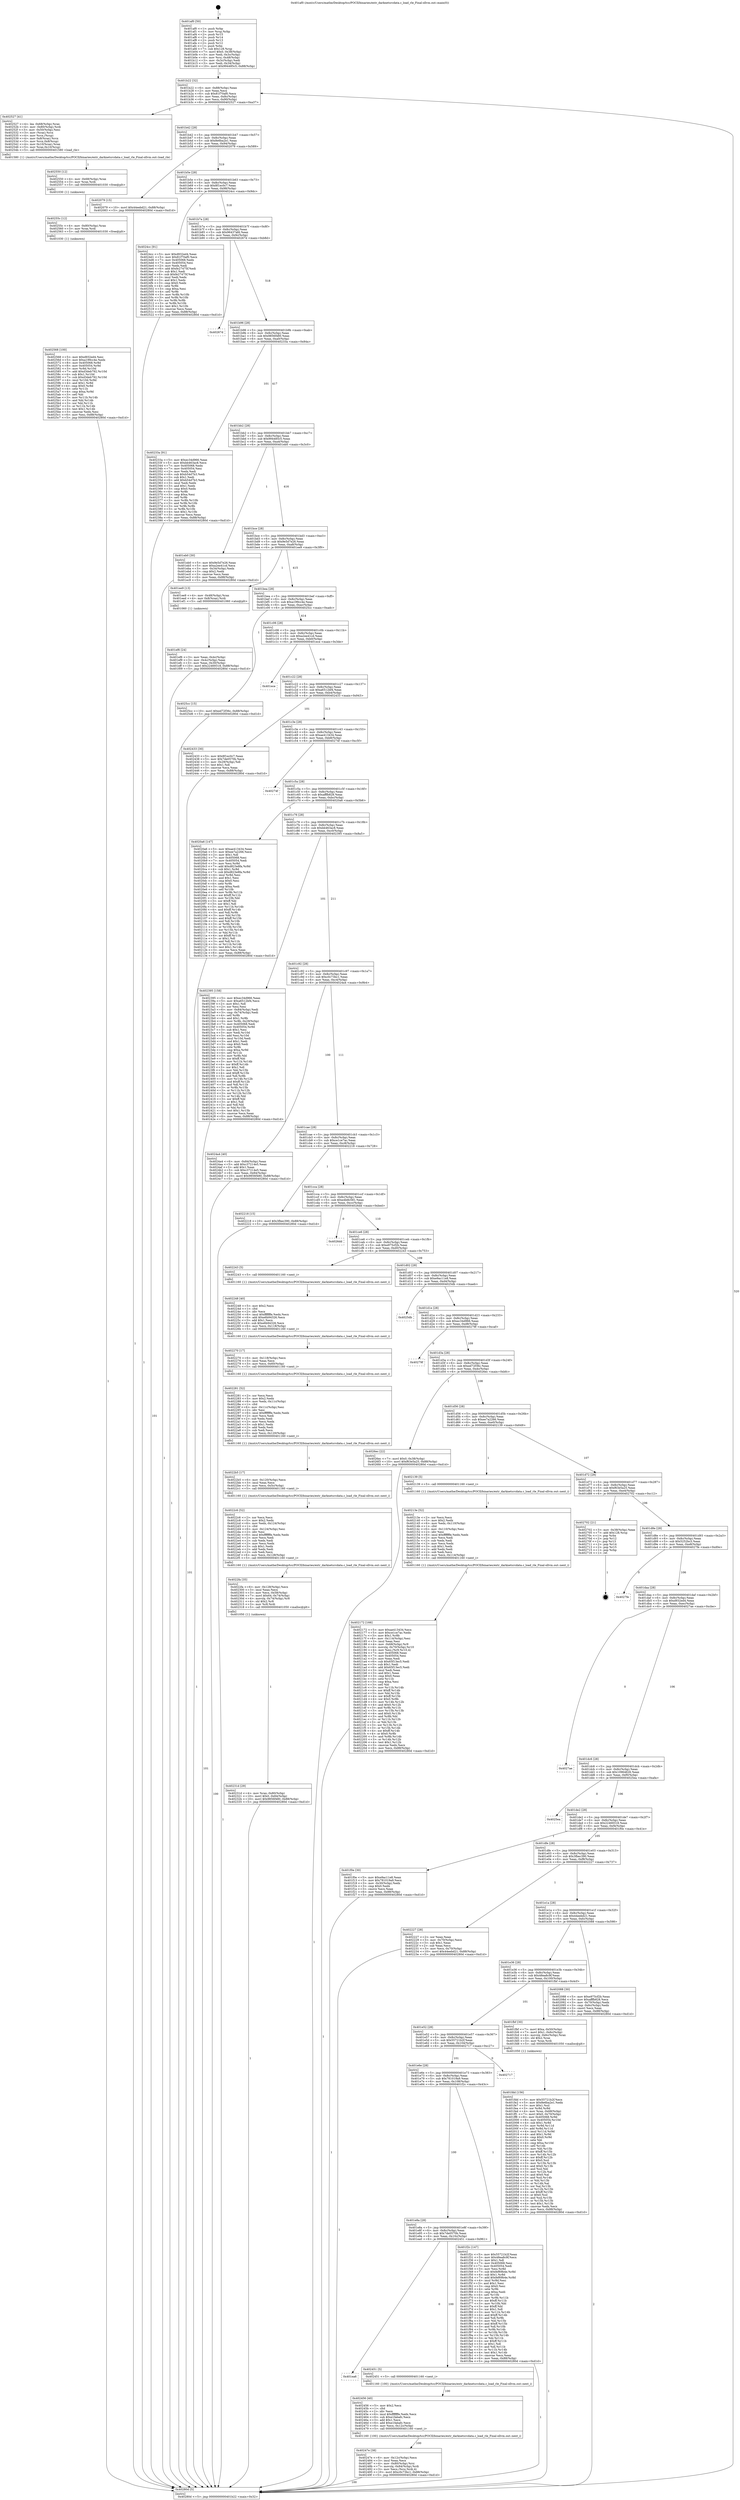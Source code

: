 digraph "0x401af0" {
  label = "0x401af0 (/mnt/c/Users/mathe/Desktop/tcc/POCII/binaries/extr_darknetsrcdata.c_load_rle_Final-ollvm.out::main(0))"
  labelloc = "t"
  node[shape=record]

  Entry [label="",width=0.3,height=0.3,shape=circle,fillcolor=black,style=filled]
  "0x401b22" [label="{
     0x401b22 [32]\l
     | [instrs]\l
     &nbsp;&nbsp;0x401b22 \<+6\>: mov -0x88(%rbp),%eax\l
     &nbsp;&nbsp;0x401b28 \<+2\>: mov %eax,%ecx\l
     &nbsp;&nbsp;0x401b2a \<+6\>: sub $0x81f70af0,%ecx\l
     &nbsp;&nbsp;0x401b30 \<+6\>: mov %eax,-0x8c(%rbp)\l
     &nbsp;&nbsp;0x401b36 \<+6\>: mov %ecx,-0x90(%rbp)\l
     &nbsp;&nbsp;0x401b3c \<+6\>: je 0000000000402527 \<main+0xa37\>\l
  }"]
  "0x402527" [label="{
     0x402527 [41]\l
     | [instrs]\l
     &nbsp;&nbsp;0x402527 \<+4\>: lea -0x68(%rbp),%rax\l
     &nbsp;&nbsp;0x40252b \<+4\>: mov -0x80(%rbp),%rdi\l
     &nbsp;&nbsp;0x40252f \<+3\>: mov -0x50(%rbp),%esi\l
     &nbsp;&nbsp;0x402532 \<+3\>: mov (%rax),%rcx\l
     &nbsp;&nbsp;0x402535 \<+4\>: mov %rcx,(%rsp)\l
     &nbsp;&nbsp;0x402539 \<+4\>: mov 0x8(%rax),%rcx\l
     &nbsp;&nbsp;0x40253d \<+5\>: mov %rcx,0x8(%rsp)\l
     &nbsp;&nbsp;0x402542 \<+4\>: mov 0x10(%rax),%rax\l
     &nbsp;&nbsp;0x402546 \<+5\>: mov %rax,0x10(%rsp)\l
     &nbsp;&nbsp;0x40254b \<+5\>: call 0000000000401580 \<load_rle\>\l
     | [calls]\l
     &nbsp;&nbsp;0x401580 \{1\} (/mnt/c/Users/mathe/Desktop/tcc/POCII/binaries/extr_darknetsrcdata.c_load_rle_Final-ollvm.out::load_rle)\l
  }"]
  "0x401b42" [label="{
     0x401b42 [28]\l
     | [instrs]\l
     &nbsp;&nbsp;0x401b42 \<+5\>: jmp 0000000000401b47 \<main+0x57\>\l
     &nbsp;&nbsp;0x401b47 \<+6\>: mov -0x8c(%rbp),%eax\l
     &nbsp;&nbsp;0x401b4d \<+5\>: sub $0x8e6ba2e1,%eax\l
     &nbsp;&nbsp;0x401b52 \<+6\>: mov %eax,-0x94(%rbp)\l
     &nbsp;&nbsp;0x401b58 \<+6\>: je 0000000000402079 \<main+0x589\>\l
  }"]
  Exit [label="",width=0.3,height=0.3,shape=circle,fillcolor=black,style=filled,peripheries=2]
  "0x402079" [label="{
     0x402079 [15]\l
     | [instrs]\l
     &nbsp;&nbsp;0x402079 \<+10\>: movl $0x44eebd21,-0x88(%rbp)\l
     &nbsp;&nbsp;0x402083 \<+5\>: jmp 000000000040280d \<main+0xd1d\>\l
  }"]
  "0x401b5e" [label="{
     0x401b5e [28]\l
     | [instrs]\l
     &nbsp;&nbsp;0x401b5e \<+5\>: jmp 0000000000401b63 \<main+0x73\>\l
     &nbsp;&nbsp;0x401b63 \<+6\>: mov -0x8c(%rbp),%eax\l
     &nbsp;&nbsp;0x401b69 \<+5\>: sub $0x8f1ec0c7,%eax\l
     &nbsp;&nbsp;0x401b6e \<+6\>: mov %eax,-0x98(%rbp)\l
     &nbsp;&nbsp;0x401b74 \<+6\>: je 00000000004024cc \<main+0x9dc\>\l
  }"]
  "0x402568" [label="{
     0x402568 [100]\l
     | [instrs]\l
     &nbsp;&nbsp;0x402568 \<+5\>: mov $0xd932ed4,%esi\l
     &nbsp;&nbsp;0x40256d \<+5\>: mov $0xa199cc4e,%edx\l
     &nbsp;&nbsp;0x402572 \<+8\>: mov 0x405068,%r8d\l
     &nbsp;&nbsp;0x40257a \<+8\>: mov 0x405054,%r9d\l
     &nbsp;&nbsp;0x402582 \<+3\>: mov %r8d,%r10d\l
     &nbsp;&nbsp;0x402585 \<+7\>: add $0xd3deb792,%r10d\l
     &nbsp;&nbsp;0x40258c \<+4\>: sub $0x1,%r10d\l
     &nbsp;&nbsp;0x402590 \<+7\>: sub $0xd3deb792,%r10d\l
     &nbsp;&nbsp;0x402597 \<+4\>: imul %r10d,%r8d\l
     &nbsp;&nbsp;0x40259b \<+4\>: and $0x1,%r8d\l
     &nbsp;&nbsp;0x40259f \<+4\>: cmp $0x0,%r8d\l
     &nbsp;&nbsp;0x4025a3 \<+4\>: sete %r11b\l
     &nbsp;&nbsp;0x4025a7 \<+4\>: cmp $0xa,%r9d\l
     &nbsp;&nbsp;0x4025ab \<+3\>: setl %bl\l
     &nbsp;&nbsp;0x4025ae \<+3\>: mov %r11b,%r14b\l
     &nbsp;&nbsp;0x4025b1 \<+3\>: and %bl,%r14b\l
     &nbsp;&nbsp;0x4025b4 \<+3\>: xor %bl,%r11b\l
     &nbsp;&nbsp;0x4025b7 \<+3\>: or %r11b,%r14b\l
     &nbsp;&nbsp;0x4025ba \<+4\>: test $0x1,%r14b\l
     &nbsp;&nbsp;0x4025be \<+3\>: cmovne %edx,%esi\l
     &nbsp;&nbsp;0x4025c1 \<+6\>: mov %esi,-0x88(%rbp)\l
     &nbsp;&nbsp;0x4025c7 \<+5\>: jmp 000000000040280d \<main+0xd1d\>\l
  }"]
  "0x4024cc" [label="{
     0x4024cc [91]\l
     | [instrs]\l
     &nbsp;&nbsp;0x4024cc \<+5\>: mov $0xd932ed4,%eax\l
     &nbsp;&nbsp;0x4024d1 \<+5\>: mov $0x81f70af0,%ecx\l
     &nbsp;&nbsp;0x4024d6 \<+7\>: mov 0x405068,%edx\l
     &nbsp;&nbsp;0x4024dd \<+7\>: mov 0x405054,%esi\l
     &nbsp;&nbsp;0x4024e4 \<+2\>: mov %edx,%edi\l
     &nbsp;&nbsp;0x4024e6 \<+6\>: add $0xfe27475f,%edi\l
     &nbsp;&nbsp;0x4024ec \<+3\>: sub $0x1,%edi\l
     &nbsp;&nbsp;0x4024ef \<+6\>: sub $0xfe27475f,%edi\l
     &nbsp;&nbsp;0x4024f5 \<+3\>: imul %edi,%edx\l
     &nbsp;&nbsp;0x4024f8 \<+3\>: and $0x1,%edx\l
     &nbsp;&nbsp;0x4024fb \<+3\>: cmp $0x0,%edx\l
     &nbsp;&nbsp;0x4024fe \<+4\>: sete %r8b\l
     &nbsp;&nbsp;0x402502 \<+3\>: cmp $0xa,%esi\l
     &nbsp;&nbsp;0x402505 \<+4\>: setl %r9b\l
     &nbsp;&nbsp;0x402509 \<+3\>: mov %r8b,%r10b\l
     &nbsp;&nbsp;0x40250c \<+3\>: and %r9b,%r10b\l
     &nbsp;&nbsp;0x40250f \<+3\>: xor %r9b,%r8b\l
     &nbsp;&nbsp;0x402512 \<+3\>: or %r8b,%r10b\l
     &nbsp;&nbsp;0x402515 \<+4\>: test $0x1,%r10b\l
     &nbsp;&nbsp;0x402519 \<+3\>: cmovne %ecx,%eax\l
     &nbsp;&nbsp;0x40251c \<+6\>: mov %eax,-0x88(%rbp)\l
     &nbsp;&nbsp;0x402522 \<+5\>: jmp 000000000040280d \<main+0xd1d\>\l
  }"]
  "0x401b7a" [label="{
     0x401b7a [28]\l
     | [instrs]\l
     &nbsp;&nbsp;0x401b7a \<+5\>: jmp 0000000000401b7f \<main+0x8f\>\l
     &nbsp;&nbsp;0x401b7f \<+6\>: mov -0x8c(%rbp),%eax\l
     &nbsp;&nbsp;0x401b85 \<+5\>: sub $0x96437afd,%eax\l
     &nbsp;&nbsp;0x401b8a \<+6\>: mov %eax,-0x9c(%rbp)\l
     &nbsp;&nbsp;0x401b90 \<+6\>: je 000000000040267d \<main+0xb8d\>\l
  }"]
  "0x40255c" [label="{
     0x40255c [12]\l
     | [instrs]\l
     &nbsp;&nbsp;0x40255c \<+4\>: mov -0x80(%rbp),%rax\l
     &nbsp;&nbsp;0x402560 \<+3\>: mov %rax,%rdi\l
     &nbsp;&nbsp;0x402563 \<+5\>: call 0000000000401030 \<free@plt\>\l
     | [calls]\l
     &nbsp;&nbsp;0x401030 \{1\} (unknown)\l
  }"]
  "0x40267d" [label="{
     0x40267d\l
  }", style=dashed]
  "0x401b96" [label="{
     0x401b96 [28]\l
     | [instrs]\l
     &nbsp;&nbsp;0x401b96 \<+5\>: jmp 0000000000401b9b \<main+0xab\>\l
     &nbsp;&nbsp;0x401b9b \<+6\>: mov -0x8c(%rbp),%eax\l
     &nbsp;&nbsp;0x401ba1 \<+5\>: sub $0x9856f480,%eax\l
     &nbsp;&nbsp;0x401ba6 \<+6\>: mov %eax,-0xa0(%rbp)\l
     &nbsp;&nbsp;0x401bac \<+6\>: je 000000000040233a \<main+0x84a\>\l
  }"]
  "0x402550" [label="{
     0x402550 [12]\l
     | [instrs]\l
     &nbsp;&nbsp;0x402550 \<+4\>: mov -0x68(%rbp),%rax\l
     &nbsp;&nbsp;0x402554 \<+3\>: mov %rax,%rdi\l
     &nbsp;&nbsp;0x402557 \<+5\>: call 0000000000401030 \<free@plt\>\l
     | [calls]\l
     &nbsp;&nbsp;0x401030 \{1\} (unknown)\l
  }"]
  "0x40233a" [label="{
     0x40233a [91]\l
     | [instrs]\l
     &nbsp;&nbsp;0x40233a \<+5\>: mov $0xec34d966,%eax\l
     &nbsp;&nbsp;0x40233f \<+5\>: mov $0xbb463ac8,%ecx\l
     &nbsp;&nbsp;0x402344 \<+7\>: mov 0x405068,%edx\l
     &nbsp;&nbsp;0x40234b \<+7\>: mov 0x405054,%esi\l
     &nbsp;&nbsp;0x402352 \<+2\>: mov %edx,%edi\l
     &nbsp;&nbsp;0x402354 \<+6\>: sub $0xb54d7b3,%edi\l
     &nbsp;&nbsp;0x40235a \<+3\>: sub $0x1,%edi\l
     &nbsp;&nbsp;0x40235d \<+6\>: add $0xb54d7b3,%edi\l
     &nbsp;&nbsp;0x402363 \<+3\>: imul %edi,%edx\l
     &nbsp;&nbsp;0x402366 \<+3\>: and $0x1,%edx\l
     &nbsp;&nbsp;0x402369 \<+3\>: cmp $0x0,%edx\l
     &nbsp;&nbsp;0x40236c \<+4\>: sete %r8b\l
     &nbsp;&nbsp;0x402370 \<+3\>: cmp $0xa,%esi\l
     &nbsp;&nbsp;0x402373 \<+4\>: setl %r9b\l
     &nbsp;&nbsp;0x402377 \<+3\>: mov %r8b,%r10b\l
     &nbsp;&nbsp;0x40237a \<+3\>: and %r9b,%r10b\l
     &nbsp;&nbsp;0x40237d \<+3\>: xor %r9b,%r8b\l
     &nbsp;&nbsp;0x402380 \<+3\>: or %r8b,%r10b\l
     &nbsp;&nbsp;0x402383 \<+4\>: test $0x1,%r10b\l
     &nbsp;&nbsp;0x402387 \<+3\>: cmovne %ecx,%eax\l
     &nbsp;&nbsp;0x40238a \<+6\>: mov %eax,-0x88(%rbp)\l
     &nbsp;&nbsp;0x402390 \<+5\>: jmp 000000000040280d \<main+0xd1d\>\l
  }"]
  "0x401bb2" [label="{
     0x401bb2 [28]\l
     | [instrs]\l
     &nbsp;&nbsp;0x401bb2 \<+5\>: jmp 0000000000401bb7 \<main+0xc7\>\l
     &nbsp;&nbsp;0x401bb7 \<+6\>: mov -0x8c(%rbp),%eax\l
     &nbsp;&nbsp;0x401bbd \<+5\>: sub $0x994485c5,%eax\l
     &nbsp;&nbsp;0x401bc2 \<+6\>: mov %eax,-0xa4(%rbp)\l
     &nbsp;&nbsp;0x401bc8 \<+6\>: je 0000000000401eb0 \<main+0x3c0\>\l
  }"]
  "0x40247e" [label="{
     0x40247e [38]\l
     | [instrs]\l
     &nbsp;&nbsp;0x40247e \<+6\>: mov -0x12c(%rbp),%ecx\l
     &nbsp;&nbsp;0x402484 \<+3\>: imul %eax,%ecx\l
     &nbsp;&nbsp;0x402487 \<+4\>: mov -0x80(%rbp),%rsi\l
     &nbsp;&nbsp;0x40248b \<+7\>: movslq -0x84(%rbp),%rdi\l
     &nbsp;&nbsp;0x402492 \<+3\>: mov %ecx,(%rsi,%rdi,4)\l
     &nbsp;&nbsp;0x402495 \<+10\>: movl $0xc0c73bc1,-0x88(%rbp)\l
     &nbsp;&nbsp;0x40249f \<+5\>: jmp 000000000040280d \<main+0xd1d\>\l
  }"]
  "0x401eb0" [label="{
     0x401eb0 [30]\l
     | [instrs]\l
     &nbsp;&nbsp;0x401eb0 \<+5\>: mov $0x9e5d7e26,%eax\l
     &nbsp;&nbsp;0x401eb5 \<+5\>: mov $0xa2ee41cd,%ecx\l
     &nbsp;&nbsp;0x401eba \<+3\>: mov -0x34(%rbp),%edx\l
     &nbsp;&nbsp;0x401ebd \<+3\>: cmp $0x2,%edx\l
     &nbsp;&nbsp;0x401ec0 \<+3\>: cmovne %ecx,%eax\l
     &nbsp;&nbsp;0x401ec3 \<+6\>: mov %eax,-0x88(%rbp)\l
     &nbsp;&nbsp;0x401ec9 \<+5\>: jmp 000000000040280d \<main+0xd1d\>\l
  }"]
  "0x401bce" [label="{
     0x401bce [28]\l
     | [instrs]\l
     &nbsp;&nbsp;0x401bce \<+5\>: jmp 0000000000401bd3 \<main+0xe3\>\l
     &nbsp;&nbsp;0x401bd3 \<+6\>: mov -0x8c(%rbp),%eax\l
     &nbsp;&nbsp;0x401bd9 \<+5\>: sub $0x9e5d7e26,%eax\l
     &nbsp;&nbsp;0x401bde \<+6\>: mov %eax,-0xa8(%rbp)\l
     &nbsp;&nbsp;0x401be4 \<+6\>: je 0000000000401ee9 \<main+0x3f9\>\l
  }"]
  "0x40280d" [label="{
     0x40280d [5]\l
     | [instrs]\l
     &nbsp;&nbsp;0x40280d \<+5\>: jmp 0000000000401b22 \<main+0x32\>\l
  }"]
  "0x401af0" [label="{
     0x401af0 [50]\l
     | [instrs]\l
     &nbsp;&nbsp;0x401af0 \<+1\>: push %rbp\l
     &nbsp;&nbsp;0x401af1 \<+3\>: mov %rsp,%rbp\l
     &nbsp;&nbsp;0x401af4 \<+2\>: push %r15\l
     &nbsp;&nbsp;0x401af6 \<+2\>: push %r14\l
     &nbsp;&nbsp;0x401af8 \<+2\>: push %r13\l
     &nbsp;&nbsp;0x401afa \<+2\>: push %r12\l
     &nbsp;&nbsp;0x401afc \<+1\>: push %rbx\l
     &nbsp;&nbsp;0x401afd \<+7\>: sub $0x128,%rsp\l
     &nbsp;&nbsp;0x401b04 \<+7\>: movl $0x0,-0x38(%rbp)\l
     &nbsp;&nbsp;0x401b0b \<+3\>: mov %edi,-0x3c(%rbp)\l
     &nbsp;&nbsp;0x401b0e \<+4\>: mov %rsi,-0x48(%rbp)\l
     &nbsp;&nbsp;0x401b12 \<+3\>: mov -0x3c(%rbp),%edi\l
     &nbsp;&nbsp;0x401b15 \<+3\>: mov %edi,-0x34(%rbp)\l
     &nbsp;&nbsp;0x401b18 \<+10\>: movl $0x994485c5,-0x88(%rbp)\l
  }"]
  "0x402456" [label="{
     0x402456 [40]\l
     | [instrs]\l
     &nbsp;&nbsp;0x402456 \<+5\>: mov $0x2,%ecx\l
     &nbsp;&nbsp;0x40245b \<+1\>: cltd\l
     &nbsp;&nbsp;0x40245c \<+2\>: idiv %ecx\l
     &nbsp;&nbsp;0x40245e \<+6\>: imul $0xfffffffe,%edx,%ecx\l
     &nbsp;&nbsp;0x402464 \<+6\>: sub $0xe1fabafc,%ecx\l
     &nbsp;&nbsp;0x40246a \<+3\>: add $0x1,%ecx\l
     &nbsp;&nbsp;0x40246d \<+6\>: add $0xe1fabafc,%ecx\l
     &nbsp;&nbsp;0x402473 \<+6\>: mov %ecx,-0x12c(%rbp)\l
     &nbsp;&nbsp;0x402479 \<+5\>: call 0000000000401160 \<next_i\>\l
     | [calls]\l
     &nbsp;&nbsp;0x401160 \{100\} (/mnt/c/Users/mathe/Desktop/tcc/POCII/binaries/extr_darknetsrcdata.c_load_rle_Final-ollvm.out::next_i)\l
  }"]
  "0x401ee9" [label="{
     0x401ee9 [13]\l
     | [instrs]\l
     &nbsp;&nbsp;0x401ee9 \<+4\>: mov -0x48(%rbp),%rax\l
     &nbsp;&nbsp;0x401eed \<+4\>: mov 0x8(%rax),%rdi\l
     &nbsp;&nbsp;0x401ef1 \<+5\>: call 0000000000401060 \<atoi@plt\>\l
     | [calls]\l
     &nbsp;&nbsp;0x401060 \{1\} (unknown)\l
  }"]
  "0x401bea" [label="{
     0x401bea [28]\l
     | [instrs]\l
     &nbsp;&nbsp;0x401bea \<+5\>: jmp 0000000000401bef \<main+0xff\>\l
     &nbsp;&nbsp;0x401bef \<+6\>: mov -0x8c(%rbp),%eax\l
     &nbsp;&nbsp;0x401bf5 \<+5\>: sub $0xa199cc4e,%eax\l
     &nbsp;&nbsp;0x401bfa \<+6\>: mov %eax,-0xac(%rbp)\l
     &nbsp;&nbsp;0x401c00 \<+6\>: je 00000000004025cc \<main+0xadc\>\l
  }"]
  "0x401ef6" [label="{
     0x401ef6 [24]\l
     | [instrs]\l
     &nbsp;&nbsp;0x401ef6 \<+3\>: mov %eax,-0x4c(%rbp)\l
     &nbsp;&nbsp;0x401ef9 \<+3\>: mov -0x4c(%rbp),%eax\l
     &nbsp;&nbsp;0x401efc \<+3\>: mov %eax,-0x30(%rbp)\l
     &nbsp;&nbsp;0x401eff \<+10\>: movl $0x22469318,-0x88(%rbp)\l
     &nbsp;&nbsp;0x401f09 \<+5\>: jmp 000000000040280d \<main+0xd1d\>\l
  }"]
  "0x401ea6" [label="{
     0x401ea6\l
  }", style=dashed]
  "0x4025cc" [label="{
     0x4025cc [15]\l
     | [instrs]\l
     &nbsp;&nbsp;0x4025cc \<+10\>: movl $0xed72f36c,-0x88(%rbp)\l
     &nbsp;&nbsp;0x4025d6 \<+5\>: jmp 000000000040280d \<main+0xd1d\>\l
  }"]
  "0x401c06" [label="{
     0x401c06 [28]\l
     | [instrs]\l
     &nbsp;&nbsp;0x401c06 \<+5\>: jmp 0000000000401c0b \<main+0x11b\>\l
     &nbsp;&nbsp;0x401c0b \<+6\>: mov -0x8c(%rbp),%eax\l
     &nbsp;&nbsp;0x401c11 \<+5\>: sub $0xa2ee41cd,%eax\l
     &nbsp;&nbsp;0x401c16 \<+6\>: mov %eax,-0xb0(%rbp)\l
     &nbsp;&nbsp;0x401c1c \<+6\>: je 0000000000401ece \<main+0x3de\>\l
  }"]
  "0x402451" [label="{
     0x402451 [5]\l
     | [instrs]\l
     &nbsp;&nbsp;0x402451 \<+5\>: call 0000000000401160 \<next_i\>\l
     | [calls]\l
     &nbsp;&nbsp;0x401160 \{100\} (/mnt/c/Users/mathe/Desktop/tcc/POCII/binaries/extr_darknetsrcdata.c_load_rle_Final-ollvm.out::next_i)\l
  }"]
  "0x401ece" [label="{
     0x401ece\l
  }", style=dashed]
  "0x401c22" [label="{
     0x401c22 [28]\l
     | [instrs]\l
     &nbsp;&nbsp;0x401c22 \<+5\>: jmp 0000000000401c27 \<main+0x137\>\l
     &nbsp;&nbsp;0x401c27 \<+6\>: mov -0x8c(%rbp),%eax\l
     &nbsp;&nbsp;0x401c2d \<+5\>: sub $0xa6512bf4,%eax\l
     &nbsp;&nbsp;0x401c32 \<+6\>: mov %eax,-0xb4(%rbp)\l
     &nbsp;&nbsp;0x401c38 \<+6\>: je 0000000000402433 \<main+0x943\>\l
  }"]
  "0x40231d" [label="{
     0x40231d [29]\l
     | [instrs]\l
     &nbsp;&nbsp;0x40231d \<+4\>: mov %rax,-0x80(%rbp)\l
     &nbsp;&nbsp;0x402321 \<+10\>: movl $0x0,-0x84(%rbp)\l
     &nbsp;&nbsp;0x40232b \<+10\>: movl $0x9856f480,-0x88(%rbp)\l
     &nbsp;&nbsp;0x402335 \<+5\>: jmp 000000000040280d \<main+0xd1d\>\l
  }"]
  "0x402433" [label="{
     0x402433 [30]\l
     | [instrs]\l
     &nbsp;&nbsp;0x402433 \<+5\>: mov $0x8f1ec0c7,%eax\l
     &nbsp;&nbsp;0x402438 \<+5\>: mov $0x7de0570b,%ecx\l
     &nbsp;&nbsp;0x40243d \<+3\>: mov -0x29(%rbp),%dl\l
     &nbsp;&nbsp;0x402440 \<+3\>: test $0x1,%dl\l
     &nbsp;&nbsp;0x402443 \<+3\>: cmovne %ecx,%eax\l
     &nbsp;&nbsp;0x402446 \<+6\>: mov %eax,-0x88(%rbp)\l
     &nbsp;&nbsp;0x40244c \<+5\>: jmp 000000000040280d \<main+0xd1d\>\l
  }"]
  "0x401c3e" [label="{
     0x401c3e [28]\l
     | [instrs]\l
     &nbsp;&nbsp;0x401c3e \<+5\>: jmp 0000000000401c43 \<main+0x153\>\l
     &nbsp;&nbsp;0x401c43 \<+6\>: mov -0x8c(%rbp),%eax\l
     &nbsp;&nbsp;0x401c49 \<+5\>: sub $0xae413434,%eax\l
     &nbsp;&nbsp;0x401c4e \<+6\>: mov %eax,-0xb8(%rbp)\l
     &nbsp;&nbsp;0x401c54 \<+6\>: je 000000000040274f \<main+0xc5f\>\l
  }"]
  "0x4022fa" [label="{
     0x4022fa [35]\l
     | [instrs]\l
     &nbsp;&nbsp;0x4022fa \<+6\>: mov -0x128(%rbp),%ecx\l
     &nbsp;&nbsp;0x402300 \<+3\>: imul %eax,%ecx\l
     &nbsp;&nbsp;0x402303 \<+3\>: mov %ecx,-0x58(%rbp)\l
     &nbsp;&nbsp;0x402306 \<+7\>: movl $0x64,-0x74(%rbp)\l
     &nbsp;&nbsp;0x40230d \<+4\>: movslq -0x74(%rbp),%r8\l
     &nbsp;&nbsp;0x402311 \<+4\>: shl $0x2,%r8\l
     &nbsp;&nbsp;0x402315 \<+3\>: mov %r8,%rdi\l
     &nbsp;&nbsp;0x402318 \<+5\>: call 0000000000401050 \<malloc@plt\>\l
     | [calls]\l
     &nbsp;&nbsp;0x401050 \{1\} (unknown)\l
  }"]
  "0x40274f" [label="{
     0x40274f\l
  }", style=dashed]
  "0x401c5a" [label="{
     0x401c5a [28]\l
     | [instrs]\l
     &nbsp;&nbsp;0x401c5a \<+5\>: jmp 0000000000401c5f \<main+0x16f\>\l
     &nbsp;&nbsp;0x401c5f \<+6\>: mov -0x8c(%rbp),%eax\l
     &nbsp;&nbsp;0x401c65 \<+5\>: sub $0xafffb828,%eax\l
     &nbsp;&nbsp;0x401c6a \<+6\>: mov %eax,-0xbc(%rbp)\l
     &nbsp;&nbsp;0x401c70 \<+6\>: je 00000000004020a6 \<main+0x5b6\>\l
  }"]
  "0x4022c6" [label="{
     0x4022c6 [52]\l
     | [instrs]\l
     &nbsp;&nbsp;0x4022c6 \<+2\>: xor %ecx,%ecx\l
     &nbsp;&nbsp;0x4022c8 \<+5\>: mov $0x2,%edx\l
     &nbsp;&nbsp;0x4022cd \<+6\>: mov %edx,-0x124(%rbp)\l
     &nbsp;&nbsp;0x4022d3 \<+1\>: cltd\l
     &nbsp;&nbsp;0x4022d4 \<+6\>: mov -0x124(%rbp),%esi\l
     &nbsp;&nbsp;0x4022da \<+2\>: idiv %esi\l
     &nbsp;&nbsp;0x4022dc \<+6\>: imul $0xfffffffe,%edx,%edx\l
     &nbsp;&nbsp;0x4022e2 \<+2\>: mov %ecx,%edi\l
     &nbsp;&nbsp;0x4022e4 \<+2\>: sub %edx,%edi\l
     &nbsp;&nbsp;0x4022e6 \<+2\>: mov %ecx,%edx\l
     &nbsp;&nbsp;0x4022e8 \<+3\>: sub $0x1,%edx\l
     &nbsp;&nbsp;0x4022eb \<+2\>: add %edx,%edi\l
     &nbsp;&nbsp;0x4022ed \<+2\>: sub %edi,%ecx\l
     &nbsp;&nbsp;0x4022ef \<+6\>: mov %ecx,-0x128(%rbp)\l
     &nbsp;&nbsp;0x4022f5 \<+5\>: call 0000000000401160 \<next_i\>\l
     | [calls]\l
     &nbsp;&nbsp;0x401160 \{1\} (/mnt/c/Users/mathe/Desktop/tcc/POCII/binaries/extr_darknetsrcdata.c_load_rle_Final-ollvm.out::next_i)\l
  }"]
  "0x4020a6" [label="{
     0x4020a6 [147]\l
     | [instrs]\l
     &nbsp;&nbsp;0x4020a6 \<+5\>: mov $0xae413434,%eax\l
     &nbsp;&nbsp;0x4020ab \<+5\>: mov $0xee7a2266,%ecx\l
     &nbsp;&nbsp;0x4020b0 \<+2\>: mov $0x1,%dl\l
     &nbsp;&nbsp;0x4020b2 \<+7\>: mov 0x405068,%esi\l
     &nbsp;&nbsp;0x4020b9 \<+7\>: mov 0x405054,%edi\l
     &nbsp;&nbsp;0x4020c0 \<+3\>: mov %esi,%r8d\l
     &nbsp;&nbsp;0x4020c3 \<+7\>: add $0xd823e8fa,%r8d\l
     &nbsp;&nbsp;0x4020ca \<+4\>: sub $0x1,%r8d\l
     &nbsp;&nbsp;0x4020ce \<+7\>: sub $0xd823e8fa,%r8d\l
     &nbsp;&nbsp;0x4020d5 \<+4\>: imul %r8d,%esi\l
     &nbsp;&nbsp;0x4020d9 \<+3\>: and $0x1,%esi\l
     &nbsp;&nbsp;0x4020dc \<+3\>: cmp $0x0,%esi\l
     &nbsp;&nbsp;0x4020df \<+4\>: sete %r9b\l
     &nbsp;&nbsp;0x4020e3 \<+3\>: cmp $0xa,%edi\l
     &nbsp;&nbsp;0x4020e6 \<+4\>: setl %r10b\l
     &nbsp;&nbsp;0x4020ea \<+3\>: mov %r9b,%r11b\l
     &nbsp;&nbsp;0x4020ed \<+4\>: xor $0xff,%r11b\l
     &nbsp;&nbsp;0x4020f1 \<+3\>: mov %r10b,%bl\l
     &nbsp;&nbsp;0x4020f4 \<+3\>: xor $0xff,%bl\l
     &nbsp;&nbsp;0x4020f7 \<+3\>: xor $0x1,%dl\l
     &nbsp;&nbsp;0x4020fa \<+3\>: mov %r11b,%r14b\l
     &nbsp;&nbsp;0x4020fd \<+4\>: and $0xff,%r14b\l
     &nbsp;&nbsp;0x402101 \<+3\>: and %dl,%r9b\l
     &nbsp;&nbsp;0x402104 \<+3\>: mov %bl,%r15b\l
     &nbsp;&nbsp;0x402107 \<+4\>: and $0xff,%r15b\l
     &nbsp;&nbsp;0x40210b \<+3\>: and %dl,%r10b\l
     &nbsp;&nbsp;0x40210e \<+3\>: or %r9b,%r14b\l
     &nbsp;&nbsp;0x402111 \<+3\>: or %r10b,%r15b\l
     &nbsp;&nbsp;0x402114 \<+3\>: xor %r15b,%r14b\l
     &nbsp;&nbsp;0x402117 \<+3\>: or %bl,%r11b\l
     &nbsp;&nbsp;0x40211a \<+4\>: xor $0xff,%r11b\l
     &nbsp;&nbsp;0x40211e \<+3\>: or $0x1,%dl\l
     &nbsp;&nbsp;0x402121 \<+3\>: and %dl,%r11b\l
     &nbsp;&nbsp;0x402124 \<+3\>: or %r11b,%r14b\l
     &nbsp;&nbsp;0x402127 \<+4\>: test $0x1,%r14b\l
     &nbsp;&nbsp;0x40212b \<+3\>: cmovne %ecx,%eax\l
     &nbsp;&nbsp;0x40212e \<+6\>: mov %eax,-0x88(%rbp)\l
     &nbsp;&nbsp;0x402134 \<+5\>: jmp 000000000040280d \<main+0xd1d\>\l
  }"]
  "0x401c76" [label="{
     0x401c76 [28]\l
     | [instrs]\l
     &nbsp;&nbsp;0x401c76 \<+5\>: jmp 0000000000401c7b \<main+0x18b\>\l
     &nbsp;&nbsp;0x401c7b \<+6\>: mov -0x8c(%rbp),%eax\l
     &nbsp;&nbsp;0x401c81 \<+5\>: sub $0xbb463ac8,%eax\l
     &nbsp;&nbsp;0x401c86 \<+6\>: mov %eax,-0xc0(%rbp)\l
     &nbsp;&nbsp;0x401c8c \<+6\>: je 0000000000402395 \<main+0x8a5\>\l
  }"]
  "0x4022b5" [label="{
     0x4022b5 [17]\l
     | [instrs]\l
     &nbsp;&nbsp;0x4022b5 \<+6\>: mov -0x120(%rbp),%ecx\l
     &nbsp;&nbsp;0x4022bb \<+3\>: imul %eax,%ecx\l
     &nbsp;&nbsp;0x4022be \<+3\>: mov %ecx,-0x5c(%rbp)\l
     &nbsp;&nbsp;0x4022c1 \<+5\>: call 0000000000401160 \<next_i\>\l
     | [calls]\l
     &nbsp;&nbsp;0x401160 \{1\} (/mnt/c/Users/mathe/Desktop/tcc/POCII/binaries/extr_darknetsrcdata.c_load_rle_Final-ollvm.out::next_i)\l
  }"]
  "0x402395" [label="{
     0x402395 [158]\l
     | [instrs]\l
     &nbsp;&nbsp;0x402395 \<+5\>: mov $0xec34d966,%eax\l
     &nbsp;&nbsp;0x40239a \<+5\>: mov $0xa6512bf4,%ecx\l
     &nbsp;&nbsp;0x40239f \<+2\>: mov $0x1,%dl\l
     &nbsp;&nbsp;0x4023a1 \<+2\>: xor %esi,%esi\l
     &nbsp;&nbsp;0x4023a3 \<+6\>: mov -0x84(%rbp),%edi\l
     &nbsp;&nbsp;0x4023a9 \<+3\>: cmp -0x74(%rbp),%edi\l
     &nbsp;&nbsp;0x4023ac \<+4\>: setl %r8b\l
     &nbsp;&nbsp;0x4023b0 \<+4\>: and $0x1,%r8b\l
     &nbsp;&nbsp;0x4023b4 \<+4\>: mov %r8b,-0x29(%rbp)\l
     &nbsp;&nbsp;0x4023b8 \<+7\>: mov 0x405068,%edi\l
     &nbsp;&nbsp;0x4023bf \<+8\>: mov 0x405054,%r9d\l
     &nbsp;&nbsp;0x4023c7 \<+3\>: sub $0x1,%esi\l
     &nbsp;&nbsp;0x4023ca \<+3\>: mov %edi,%r10d\l
     &nbsp;&nbsp;0x4023cd \<+3\>: add %esi,%r10d\l
     &nbsp;&nbsp;0x4023d0 \<+4\>: imul %r10d,%edi\l
     &nbsp;&nbsp;0x4023d4 \<+3\>: and $0x1,%edi\l
     &nbsp;&nbsp;0x4023d7 \<+3\>: cmp $0x0,%edi\l
     &nbsp;&nbsp;0x4023da \<+4\>: sete %r8b\l
     &nbsp;&nbsp;0x4023de \<+4\>: cmp $0xa,%r9d\l
     &nbsp;&nbsp;0x4023e2 \<+4\>: setl %r11b\l
     &nbsp;&nbsp;0x4023e6 \<+3\>: mov %r8b,%bl\l
     &nbsp;&nbsp;0x4023e9 \<+3\>: xor $0xff,%bl\l
     &nbsp;&nbsp;0x4023ec \<+3\>: mov %r11b,%r14b\l
     &nbsp;&nbsp;0x4023ef \<+4\>: xor $0xff,%r14b\l
     &nbsp;&nbsp;0x4023f3 \<+3\>: xor $0x1,%dl\l
     &nbsp;&nbsp;0x4023f6 \<+3\>: mov %bl,%r15b\l
     &nbsp;&nbsp;0x4023f9 \<+4\>: and $0xff,%r15b\l
     &nbsp;&nbsp;0x4023fd \<+3\>: and %dl,%r8b\l
     &nbsp;&nbsp;0x402400 \<+3\>: mov %r14b,%r12b\l
     &nbsp;&nbsp;0x402403 \<+4\>: and $0xff,%r12b\l
     &nbsp;&nbsp;0x402407 \<+3\>: and %dl,%r11b\l
     &nbsp;&nbsp;0x40240a \<+3\>: or %r8b,%r15b\l
     &nbsp;&nbsp;0x40240d \<+3\>: or %r11b,%r12b\l
     &nbsp;&nbsp;0x402410 \<+3\>: xor %r12b,%r15b\l
     &nbsp;&nbsp;0x402413 \<+3\>: or %r14b,%bl\l
     &nbsp;&nbsp;0x402416 \<+3\>: xor $0xff,%bl\l
     &nbsp;&nbsp;0x402419 \<+3\>: or $0x1,%dl\l
     &nbsp;&nbsp;0x40241c \<+2\>: and %dl,%bl\l
     &nbsp;&nbsp;0x40241e \<+3\>: or %bl,%r15b\l
     &nbsp;&nbsp;0x402421 \<+4\>: test $0x1,%r15b\l
     &nbsp;&nbsp;0x402425 \<+3\>: cmovne %ecx,%eax\l
     &nbsp;&nbsp;0x402428 \<+6\>: mov %eax,-0x88(%rbp)\l
     &nbsp;&nbsp;0x40242e \<+5\>: jmp 000000000040280d \<main+0xd1d\>\l
  }"]
  "0x401c92" [label="{
     0x401c92 [28]\l
     | [instrs]\l
     &nbsp;&nbsp;0x401c92 \<+5\>: jmp 0000000000401c97 \<main+0x1a7\>\l
     &nbsp;&nbsp;0x401c97 \<+6\>: mov -0x8c(%rbp),%eax\l
     &nbsp;&nbsp;0x401c9d \<+5\>: sub $0xc0c73bc1,%eax\l
     &nbsp;&nbsp;0x401ca2 \<+6\>: mov %eax,-0xc4(%rbp)\l
     &nbsp;&nbsp;0x401ca8 \<+6\>: je 00000000004024a4 \<main+0x9b4\>\l
  }"]
  "0x402281" [label="{
     0x402281 [52]\l
     | [instrs]\l
     &nbsp;&nbsp;0x402281 \<+2\>: xor %ecx,%ecx\l
     &nbsp;&nbsp;0x402283 \<+5\>: mov $0x2,%edx\l
     &nbsp;&nbsp;0x402288 \<+6\>: mov %edx,-0x11c(%rbp)\l
     &nbsp;&nbsp;0x40228e \<+1\>: cltd\l
     &nbsp;&nbsp;0x40228f \<+6\>: mov -0x11c(%rbp),%esi\l
     &nbsp;&nbsp;0x402295 \<+2\>: idiv %esi\l
     &nbsp;&nbsp;0x402297 \<+6\>: imul $0xfffffffe,%edx,%edx\l
     &nbsp;&nbsp;0x40229d \<+2\>: mov %ecx,%edi\l
     &nbsp;&nbsp;0x40229f \<+2\>: sub %edx,%edi\l
     &nbsp;&nbsp;0x4022a1 \<+2\>: mov %ecx,%edx\l
     &nbsp;&nbsp;0x4022a3 \<+3\>: sub $0x1,%edx\l
     &nbsp;&nbsp;0x4022a6 \<+2\>: add %edx,%edi\l
     &nbsp;&nbsp;0x4022a8 \<+2\>: sub %edi,%ecx\l
     &nbsp;&nbsp;0x4022aa \<+6\>: mov %ecx,-0x120(%rbp)\l
     &nbsp;&nbsp;0x4022b0 \<+5\>: call 0000000000401160 \<next_i\>\l
     | [calls]\l
     &nbsp;&nbsp;0x401160 \{1\} (/mnt/c/Users/mathe/Desktop/tcc/POCII/binaries/extr_darknetsrcdata.c_load_rle_Final-ollvm.out::next_i)\l
  }"]
  "0x4024a4" [label="{
     0x4024a4 [40]\l
     | [instrs]\l
     &nbsp;&nbsp;0x4024a4 \<+6\>: mov -0x84(%rbp),%eax\l
     &nbsp;&nbsp;0x4024aa \<+5\>: add $0xc37214e5,%eax\l
     &nbsp;&nbsp;0x4024af \<+3\>: add $0x1,%eax\l
     &nbsp;&nbsp;0x4024b2 \<+5\>: sub $0xc37214e5,%eax\l
     &nbsp;&nbsp;0x4024b7 \<+6\>: mov %eax,-0x84(%rbp)\l
     &nbsp;&nbsp;0x4024bd \<+10\>: movl $0x9856f480,-0x88(%rbp)\l
     &nbsp;&nbsp;0x4024c7 \<+5\>: jmp 000000000040280d \<main+0xd1d\>\l
  }"]
  "0x401cae" [label="{
     0x401cae [28]\l
     | [instrs]\l
     &nbsp;&nbsp;0x401cae \<+5\>: jmp 0000000000401cb3 \<main+0x1c3\>\l
     &nbsp;&nbsp;0x401cb3 \<+6\>: mov -0x8c(%rbp),%eax\l
     &nbsp;&nbsp;0x401cb9 \<+5\>: sub $0xce1ce7ac,%eax\l
     &nbsp;&nbsp;0x401cbe \<+6\>: mov %eax,-0xc8(%rbp)\l
     &nbsp;&nbsp;0x401cc4 \<+6\>: je 0000000000402218 \<main+0x728\>\l
  }"]
  "0x402270" [label="{
     0x402270 [17]\l
     | [instrs]\l
     &nbsp;&nbsp;0x402270 \<+6\>: mov -0x118(%rbp),%ecx\l
     &nbsp;&nbsp;0x402276 \<+3\>: imul %eax,%ecx\l
     &nbsp;&nbsp;0x402279 \<+3\>: mov %ecx,-0x60(%rbp)\l
     &nbsp;&nbsp;0x40227c \<+5\>: call 0000000000401160 \<next_i\>\l
     | [calls]\l
     &nbsp;&nbsp;0x401160 \{1\} (/mnt/c/Users/mathe/Desktop/tcc/POCII/binaries/extr_darknetsrcdata.c_load_rle_Final-ollvm.out::next_i)\l
  }"]
  "0x402218" [label="{
     0x402218 [15]\l
     | [instrs]\l
     &nbsp;&nbsp;0x402218 \<+10\>: movl $0x3fbec390,-0x88(%rbp)\l
     &nbsp;&nbsp;0x402222 \<+5\>: jmp 000000000040280d \<main+0xd1d\>\l
  }"]
  "0x401cca" [label="{
     0x401cca [28]\l
     | [instrs]\l
     &nbsp;&nbsp;0x401cca \<+5\>: jmp 0000000000401ccf \<main+0x1df\>\l
     &nbsp;&nbsp;0x401ccf \<+6\>: mov -0x8c(%rbp),%eax\l
     &nbsp;&nbsp;0x401cd5 \<+5\>: sub $0xe4b8c581,%eax\l
     &nbsp;&nbsp;0x401cda \<+6\>: mov %eax,-0xcc(%rbp)\l
     &nbsp;&nbsp;0x401ce0 \<+6\>: je 00000000004026dd \<main+0xbed\>\l
  }"]
  "0x402248" [label="{
     0x402248 [40]\l
     | [instrs]\l
     &nbsp;&nbsp;0x402248 \<+5\>: mov $0x2,%ecx\l
     &nbsp;&nbsp;0x40224d \<+1\>: cltd\l
     &nbsp;&nbsp;0x40224e \<+2\>: idiv %ecx\l
     &nbsp;&nbsp;0x402250 \<+6\>: imul $0xfffffffe,%edx,%ecx\l
     &nbsp;&nbsp;0x402256 \<+6\>: add $0xe6b94326,%ecx\l
     &nbsp;&nbsp;0x40225c \<+3\>: add $0x1,%ecx\l
     &nbsp;&nbsp;0x40225f \<+6\>: sub $0xe6b94326,%ecx\l
     &nbsp;&nbsp;0x402265 \<+6\>: mov %ecx,-0x118(%rbp)\l
     &nbsp;&nbsp;0x40226b \<+5\>: call 0000000000401160 \<next_i\>\l
     | [calls]\l
     &nbsp;&nbsp;0x401160 \{1\} (/mnt/c/Users/mathe/Desktop/tcc/POCII/binaries/extr_darknetsrcdata.c_load_rle_Final-ollvm.out::next_i)\l
  }"]
  "0x4026dd" [label="{
     0x4026dd\l
  }", style=dashed]
  "0x401ce6" [label="{
     0x401ce6 [28]\l
     | [instrs]\l
     &nbsp;&nbsp;0x401ce6 \<+5\>: jmp 0000000000401ceb \<main+0x1fb\>\l
     &nbsp;&nbsp;0x401ceb \<+6\>: mov -0x8c(%rbp),%eax\l
     &nbsp;&nbsp;0x401cf1 \<+5\>: sub $0xe975cf2b,%eax\l
     &nbsp;&nbsp;0x401cf6 \<+6\>: mov %eax,-0xd0(%rbp)\l
     &nbsp;&nbsp;0x401cfc \<+6\>: je 0000000000402243 \<main+0x753\>\l
  }"]
  "0x402172" [label="{
     0x402172 [166]\l
     | [instrs]\l
     &nbsp;&nbsp;0x402172 \<+5\>: mov $0xae413434,%ecx\l
     &nbsp;&nbsp;0x402177 \<+5\>: mov $0xce1ce7ac,%edx\l
     &nbsp;&nbsp;0x40217c \<+3\>: mov $0x1,%r8b\l
     &nbsp;&nbsp;0x40217f \<+6\>: mov -0x114(%rbp),%esi\l
     &nbsp;&nbsp;0x402185 \<+3\>: imul %eax,%esi\l
     &nbsp;&nbsp;0x402188 \<+4\>: mov -0x68(%rbp),%r9\l
     &nbsp;&nbsp;0x40218c \<+4\>: movslq -0x70(%rbp),%r10\l
     &nbsp;&nbsp;0x402190 \<+4\>: mov %esi,(%r9,%r10,4)\l
     &nbsp;&nbsp;0x402194 \<+7\>: mov 0x405068,%eax\l
     &nbsp;&nbsp;0x40219b \<+7\>: mov 0x405054,%esi\l
     &nbsp;&nbsp;0x4021a2 \<+2\>: mov %eax,%edi\l
     &nbsp;&nbsp;0x4021a4 \<+6\>: sub $0x65f13ec5,%edi\l
     &nbsp;&nbsp;0x4021aa \<+3\>: sub $0x1,%edi\l
     &nbsp;&nbsp;0x4021ad \<+6\>: add $0x65f13ec5,%edi\l
     &nbsp;&nbsp;0x4021b3 \<+3\>: imul %edi,%eax\l
     &nbsp;&nbsp;0x4021b6 \<+3\>: and $0x1,%eax\l
     &nbsp;&nbsp;0x4021b9 \<+3\>: cmp $0x0,%eax\l
     &nbsp;&nbsp;0x4021bc \<+4\>: sete %r11b\l
     &nbsp;&nbsp;0x4021c0 \<+3\>: cmp $0xa,%esi\l
     &nbsp;&nbsp;0x4021c3 \<+3\>: setl %bl\l
     &nbsp;&nbsp;0x4021c6 \<+3\>: mov %r11b,%r14b\l
     &nbsp;&nbsp;0x4021c9 \<+4\>: xor $0xff,%r14b\l
     &nbsp;&nbsp;0x4021cd \<+3\>: mov %bl,%r15b\l
     &nbsp;&nbsp;0x4021d0 \<+4\>: xor $0xff,%r15b\l
     &nbsp;&nbsp;0x4021d4 \<+4\>: xor $0x0,%r8b\l
     &nbsp;&nbsp;0x4021d8 \<+3\>: mov %r14b,%r12b\l
     &nbsp;&nbsp;0x4021db \<+4\>: and $0x0,%r12b\l
     &nbsp;&nbsp;0x4021df \<+3\>: and %r8b,%r11b\l
     &nbsp;&nbsp;0x4021e2 \<+3\>: mov %r15b,%r13b\l
     &nbsp;&nbsp;0x4021e5 \<+4\>: and $0x0,%r13b\l
     &nbsp;&nbsp;0x4021e9 \<+3\>: and %r8b,%bl\l
     &nbsp;&nbsp;0x4021ec \<+3\>: or %r11b,%r12b\l
     &nbsp;&nbsp;0x4021ef \<+3\>: or %bl,%r13b\l
     &nbsp;&nbsp;0x4021f2 \<+3\>: xor %r13b,%r12b\l
     &nbsp;&nbsp;0x4021f5 \<+3\>: or %r15b,%r14b\l
     &nbsp;&nbsp;0x4021f8 \<+4\>: xor $0xff,%r14b\l
     &nbsp;&nbsp;0x4021fc \<+4\>: or $0x0,%r8b\l
     &nbsp;&nbsp;0x402200 \<+3\>: and %r8b,%r14b\l
     &nbsp;&nbsp;0x402203 \<+3\>: or %r14b,%r12b\l
     &nbsp;&nbsp;0x402206 \<+4\>: test $0x1,%r12b\l
     &nbsp;&nbsp;0x40220a \<+3\>: cmovne %edx,%ecx\l
     &nbsp;&nbsp;0x40220d \<+6\>: mov %ecx,-0x88(%rbp)\l
     &nbsp;&nbsp;0x402213 \<+5\>: jmp 000000000040280d \<main+0xd1d\>\l
  }"]
  "0x402243" [label="{
     0x402243 [5]\l
     | [instrs]\l
     &nbsp;&nbsp;0x402243 \<+5\>: call 0000000000401160 \<next_i\>\l
     | [calls]\l
     &nbsp;&nbsp;0x401160 \{1\} (/mnt/c/Users/mathe/Desktop/tcc/POCII/binaries/extr_darknetsrcdata.c_load_rle_Final-ollvm.out::next_i)\l
  }"]
  "0x401d02" [label="{
     0x401d02 [28]\l
     | [instrs]\l
     &nbsp;&nbsp;0x401d02 \<+5\>: jmp 0000000000401d07 \<main+0x217\>\l
     &nbsp;&nbsp;0x401d07 \<+6\>: mov -0x8c(%rbp),%eax\l
     &nbsp;&nbsp;0x401d0d \<+5\>: sub $0xe9ac11e8,%eax\l
     &nbsp;&nbsp;0x401d12 \<+6\>: mov %eax,-0xd4(%rbp)\l
     &nbsp;&nbsp;0x401d18 \<+6\>: je 00000000004025db \<main+0xaeb\>\l
  }"]
  "0x40213e" [label="{
     0x40213e [52]\l
     | [instrs]\l
     &nbsp;&nbsp;0x40213e \<+2\>: xor %ecx,%ecx\l
     &nbsp;&nbsp;0x402140 \<+5\>: mov $0x2,%edx\l
     &nbsp;&nbsp;0x402145 \<+6\>: mov %edx,-0x110(%rbp)\l
     &nbsp;&nbsp;0x40214b \<+1\>: cltd\l
     &nbsp;&nbsp;0x40214c \<+6\>: mov -0x110(%rbp),%esi\l
     &nbsp;&nbsp;0x402152 \<+2\>: idiv %esi\l
     &nbsp;&nbsp;0x402154 \<+6\>: imul $0xfffffffe,%edx,%edx\l
     &nbsp;&nbsp;0x40215a \<+2\>: mov %ecx,%edi\l
     &nbsp;&nbsp;0x40215c \<+2\>: sub %edx,%edi\l
     &nbsp;&nbsp;0x40215e \<+2\>: mov %ecx,%edx\l
     &nbsp;&nbsp;0x402160 \<+3\>: sub $0x1,%edx\l
     &nbsp;&nbsp;0x402163 \<+2\>: add %edx,%edi\l
     &nbsp;&nbsp;0x402165 \<+2\>: sub %edi,%ecx\l
     &nbsp;&nbsp;0x402167 \<+6\>: mov %ecx,-0x114(%rbp)\l
     &nbsp;&nbsp;0x40216d \<+5\>: call 0000000000401160 \<next_i\>\l
     | [calls]\l
     &nbsp;&nbsp;0x401160 \{1\} (/mnt/c/Users/mathe/Desktop/tcc/POCII/binaries/extr_darknetsrcdata.c_load_rle_Final-ollvm.out::next_i)\l
  }"]
  "0x4025db" [label="{
     0x4025db\l
  }", style=dashed]
  "0x401d1e" [label="{
     0x401d1e [28]\l
     | [instrs]\l
     &nbsp;&nbsp;0x401d1e \<+5\>: jmp 0000000000401d23 \<main+0x233\>\l
     &nbsp;&nbsp;0x401d23 \<+6\>: mov -0x8c(%rbp),%eax\l
     &nbsp;&nbsp;0x401d29 \<+5\>: sub $0xec34d966,%eax\l
     &nbsp;&nbsp;0x401d2e \<+6\>: mov %eax,-0xd8(%rbp)\l
     &nbsp;&nbsp;0x401d34 \<+6\>: je 000000000040279f \<main+0xcaf\>\l
  }"]
  "0x401fdd" [label="{
     0x401fdd [156]\l
     | [instrs]\l
     &nbsp;&nbsp;0x401fdd \<+5\>: mov $0x55721b2f,%ecx\l
     &nbsp;&nbsp;0x401fe2 \<+5\>: mov $0x8e6ba2e1,%edx\l
     &nbsp;&nbsp;0x401fe7 \<+3\>: mov $0x1,%sil\l
     &nbsp;&nbsp;0x401fea \<+3\>: xor %r8d,%r8d\l
     &nbsp;&nbsp;0x401fed \<+4\>: mov %rax,-0x68(%rbp)\l
     &nbsp;&nbsp;0x401ff1 \<+7\>: movl $0x0,-0x70(%rbp)\l
     &nbsp;&nbsp;0x401ff8 \<+8\>: mov 0x405068,%r9d\l
     &nbsp;&nbsp;0x402000 \<+8\>: mov 0x405054,%r10d\l
     &nbsp;&nbsp;0x402008 \<+4\>: sub $0x1,%r8d\l
     &nbsp;&nbsp;0x40200c \<+3\>: mov %r9d,%r11d\l
     &nbsp;&nbsp;0x40200f \<+3\>: add %r8d,%r11d\l
     &nbsp;&nbsp;0x402012 \<+4\>: imul %r11d,%r9d\l
     &nbsp;&nbsp;0x402016 \<+4\>: and $0x1,%r9d\l
     &nbsp;&nbsp;0x40201a \<+4\>: cmp $0x0,%r9d\l
     &nbsp;&nbsp;0x40201e \<+3\>: sete %bl\l
     &nbsp;&nbsp;0x402021 \<+4\>: cmp $0xa,%r10d\l
     &nbsp;&nbsp;0x402025 \<+4\>: setl %r14b\l
     &nbsp;&nbsp;0x402029 \<+3\>: mov %bl,%r15b\l
     &nbsp;&nbsp;0x40202c \<+4\>: xor $0xff,%r15b\l
     &nbsp;&nbsp;0x402030 \<+3\>: mov %r14b,%r12b\l
     &nbsp;&nbsp;0x402033 \<+4\>: xor $0xff,%r12b\l
     &nbsp;&nbsp;0x402037 \<+4\>: xor $0x0,%sil\l
     &nbsp;&nbsp;0x40203b \<+3\>: mov %r15b,%r13b\l
     &nbsp;&nbsp;0x40203e \<+4\>: and $0x0,%r13b\l
     &nbsp;&nbsp;0x402042 \<+3\>: and %sil,%bl\l
     &nbsp;&nbsp;0x402045 \<+3\>: mov %r12b,%al\l
     &nbsp;&nbsp;0x402048 \<+2\>: and $0x0,%al\l
     &nbsp;&nbsp;0x40204a \<+3\>: and %sil,%r14b\l
     &nbsp;&nbsp;0x40204d \<+3\>: or %bl,%r13b\l
     &nbsp;&nbsp;0x402050 \<+3\>: or %r14b,%al\l
     &nbsp;&nbsp;0x402053 \<+3\>: xor %al,%r13b\l
     &nbsp;&nbsp;0x402056 \<+3\>: or %r12b,%r15b\l
     &nbsp;&nbsp;0x402059 \<+4\>: xor $0xff,%r15b\l
     &nbsp;&nbsp;0x40205d \<+4\>: or $0x0,%sil\l
     &nbsp;&nbsp;0x402061 \<+3\>: and %sil,%r15b\l
     &nbsp;&nbsp;0x402064 \<+3\>: or %r15b,%r13b\l
     &nbsp;&nbsp;0x402067 \<+4\>: test $0x1,%r13b\l
     &nbsp;&nbsp;0x40206b \<+3\>: cmovne %edx,%ecx\l
     &nbsp;&nbsp;0x40206e \<+6\>: mov %ecx,-0x88(%rbp)\l
     &nbsp;&nbsp;0x402074 \<+5\>: jmp 000000000040280d \<main+0xd1d\>\l
  }"]
  "0x40279f" [label="{
     0x40279f\l
  }", style=dashed]
  "0x401d3a" [label="{
     0x401d3a [28]\l
     | [instrs]\l
     &nbsp;&nbsp;0x401d3a \<+5\>: jmp 0000000000401d3f \<main+0x24f\>\l
     &nbsp;&nbsp;0x401d3f \<+6\>: mov -0x8c(%rbp),%eax\l
     &nbsp;&nbsp;0x401d45 \<+5\>: sub $0xed72f36c,%eax\l
     &nbsp;&nbsp;0x401d4a \<+6\>: mov %eax,-0xdc(%rbp)\l
     &nbsp;&nbsp;0x401d50 \<+6\>: je 00000000004026ec \<main+0xbfc\>\l
  }"]
  "0x401e8a" [label="{
     0x401e8a [28]\l
     | [instrs]\l
     &nbsp;&nbsp;0x401e8a \<+5\>: jmp 0000000000401e8f \<main+0x39f\>\l
     &nbsp;&nbsp;0x401e8f \<+6\>: mov -0x8c(%rbp),%eax\l
     &nbsp;&nbsp;0x401e95 \<+5\>: sub $0x7de0570b,%eax\l
     &nbsp;&nbsp;0x401e9a \<+6\>: mov %eax,-0x10c(%rbp)\l
     &nbsp;&nbsp;0x401ea0 \<+6\>: je 0000000000402451 \<main+0x961\>\l
  }"]
  "0x4026ec" [label="{
     0x4026ec [22]\l
     | [instrs]\l
     &nbsp;&nbsp;0x4026ec \<+7\>: movl $0x0,-0x38(%rbp)\l
     &nbsp;&nbsp;0x4026f3 \<+10\>: movl $0xf63e5a25,-0x88(%rbp)\l
     &nbsp;&nbsp;0x4026fd \<+5\>: jmp 000000000040280d \<main+0xd1d\>\l
  }"]
  "0x401d56" [label="{
     0x401d56 [28]\l
     | [instrs]\l
     &nbsp;&nbsp;0x401d56 \<+5\>: jmp 0000000000401d5b \<main+0x26b\>\l
     &nbsp;&nbsp;0x401d5b \<+6\>: mov -0x8c(%rbp),%eax\l
     &nbsp;&nbsp;0x401d61 \<+5\>: sub $0xee7a2266,%eax\l
     &nbsp;&nbsp;0x401d66 \<+6\>: mov %eax,-0xe0(%rbp)\l
     &nbsp;&nbsp;0x401d6c \<+6\>: je 0000000000402139 \<main+0x649\>\l
  }"]
  "0x401f2c" [label="{
     0x401f2c [147]\l
     | [instrs]\l
     &nbsp;&nbsp;0x401f2c \<+5\>: mov $0x55721b2f,%eax\l
     &nbsp;&nbsp;0x401f31 \<+5\>: mov $0x48ea8c9f,%ecx\l
     &nbsp;&nbsp;0x401f36 \<+2\>: mov $0x1,%dl\l
     &nbsp;&nbsp;0x401f38 \<+7\>: mov 0x405068,%esi\l
     &nbsp;&nbsp;0x401f3f \<+7\>: mov 0x405054,%edi\l
     &nbsp;&nbsp;0x401f46 \<+3\>: mov %esi,%r8d\l
     &nbsp;&nbsp;0x401f49 \<+7\>: sub $0xfef69b4e,%r8d\l
     &nbsp;&nbsp;0x401f50 \<+4\>: sub $0x1,%r8d\l
     &nbsp;&nbsp;0x401f54 \<+7\>: add $0xfef69b4e,%r8d\l
     &nbsp;&nbsp;0x401f5b \<+4\>: imul %r8d,%esi\l
     &nbsp;&nbsp;0x401f5f \<+3\>: and $0x1,%esi\l
     &nbsp;&nbsp;0x401f62 \<+3\>: cmp $0x0,%esi\l
     &nbsp;&nbsp;0x401f65 \<+4\>: sete %r9b\l
     &nbsp;&nbsp;0x401f69 \<+3\>: cmp $0xa,%edi\l
     &nbsp;&nbsp;0x401f6c \<+4\>: setl %r10b\l
     &nbsp;&nbsp;0x401f70 \<+3\>: mov %r9b,%r11b\l
     &nbsp;&nbsp;0x401f73 \<+4\>: xor $0xff,%r11b\l
     &nbsp;&nbsp;0x401f77 \<+3\>: mov %r10b,%bl\l
     &nbsp;&nbsp;0x401f7a \<+3\>: xor $0xff,%bl\l
     &nbsp;&nbsp;0x401f7d \<+3\>: xor $0x1,%dl\l
     &nbsp;&nbsp;0x401f80 \<+3\>: mov %r11b,%r14b\l
     &nbsp;&nbsp;0x401f83 \<+4\>: and $0xff,%r14b\l
     &nbsp;&nbsp;0x401f87 \<+3\>: and %dl,%r9b\l
     &nbsp;&nbsp;0x401f8a \<+3\>: mov %bl,%r15b\l
     &nbsp;&nbsp;0x401f8d \<+4\>: and $0xff,%r15b\l
     &nbsp;&nbsp;0x401f91 \<+3\>: and %dl,%r10b\l
     &nbsp;&nbsp;0x401f94 \<+3\>: or %r9b,%r14b\l
     &nbsp;&nbsp;0x401f97 \<+3\>: or %r10b,%r15b\l
     &nbsp;&nbsp;0x401f9a \<+3\>: xor %r15b,%r14b\l
     &nbsp;&nbsp;0x401f9d \<+3\>: or %bl,%r11b\l
     &nbsp;&nbsp;0x401fa0 \<+4\>: xor $0xff,%r11b\l
     &nbsp;&nbsp;0x401fa4 \<+3\>: or $0x1,%dl\l
     &nbsp;&nbsp;0x401fa7 \<+3\>: and %dl,%r11b\l
     &nbsp;&nbsp;0x401faa \<+3\>: or %r11b,%r14b\l
     &nbsp;&nbsp;0x401fad \<+4\>: test $0x1,%r14b\l
     &nbsp;&nbsp;0x401fb1 \<+3\>: cmovne %ecx,%eax\l
     &nbsp;&nbsp;0x401fb4 \<+6\>: mov %eax,-0x88(%rbp)\l
     &nbsp;&nbsp;0x401fba \<+5\>: jmp 000000000040280d \<main+0xd1d\>\l
  }"]
  "0x402139" [label="{
     0x402139 [5]\l
     | [instrs]\l
     &nbsp;&nbsp;0x402139 \<+5\>: call 0000000000401160 \<next_i\>\l
     | [calls]\l
     &nbsp;&nbsp;0x401160 \{1\} (/mnt/c/Users/mathe/Desktop/tcc/POCII/binaries/extr_darknetsrcdata.c_load_rle_Final-ollvm.out::next_i)\l
  }"]
  "0x401d72" [label="{
     0x401d72 [28]\l
     | [instrs]\l
     &nbsp;&nbsp;0x401d72 \<+5\>: jmp 0000000000401d77 \<main+0x287\>\l
     &nbsp;&nbsp;0x401d77 \<+6\>: mov -0x8c(%rbp),%eax\l
     &nbsp;&nbsp;0x401d7d \<+5\>: sub $0xf63e5a25,%eax\l
     &nbsp;&nbsp;0x401d82 \<+6\>: mov %eax,-0xe4(%rbp)\l
     &nbsp;&nbsp;0x401d88 \<+6\>: je 0000000000402702 \<main+0xc12\>\l
  }"]
  "0x401e6e" [label="{
     0x401e6e [28]\l
     | [instrs]\l
     &nbsp;&nbsp;0x401e6e \<+5\>: jmp 0000000000401e73 \<main+0x383\>\l
     &nbsp;&nbsp;0x401e73 \<+6\>: mov -0x8c(%rbp),%eax\l
     &nbsp;&nbsp;0x401e79 \<+5\>: sub $0x781019a9,%eax\l
     &nbsp;&nbsp;0x401e7e \<+6\>: mov %eax,-0x108(%rbp)\l
     &nbsp;&nbsp;0x401e84 \<+6\>: je 0000000000401f2c \<main+0x43c\>\l
  }"]
  "0x402702" [label="{
     0x402702 [21]\l
     | [instrs]\l
     &nbsp;&nbsp;0x402702 \<+3\>: mov -0x38(%rbp),%eax\l
     &nbsp;&nbsp;0x402705 \<+7\>: add $0x128,%rsp\l
     &nbsp;&nbsp;0x40270c \<+1\>: pop %rbx\l
     &nbsp;&nbsp;0x40270d \<+2\>: pop %r12\l
     &nbsp;&nbsp;0x40270f \<+2\>: pop %r13\l
     &nbsp;&nbsp;0x402711 \<+2\>: pop %r14\l
     &nbsp;&nbsp;0x402713 \<+2\>: pop %r15\l
     &nbsp;&nbsp;0x402715 \<+1\>: pop %rbp\l
     &nbsp;&nbsp;0x402716 \<+1\>: ret\l
  }"]
  "0x401d8e" [label="{
     0x401d8e [28]\l
     | [instrs]\l
     &nbsp;&nbsp;0x401d8e \<+5\>: jmp 0000000000401d93 \<main+0x2a3\>\l
     &nbsp;&nbsp;0x401d93 \<+6\>: mov -0x8c(%rbp),%eax\l
     &nbsp;&nbsp;0x401d99 \<+5\>: sub $0x5252bc3,%eax\l
     &nbsp;&nbsp;0x401d9e \<+6\>: mov %eax,-0xe8(%rbp)\l
     &nbsp;&nbsp;0x401da4 \<+6\>: je 00000000004027fe \<main+0xd0e\>\l
  }"]
  "0x402717" [label="{
     0x402717\l
  }", style=dashed]
  "0x4027fe" [label="{
     0x4027fe\l
  }", style=dashed]
  "0x401daa" [label="{
     0x401daa [28]\l
     | [instrs]\l
     &nbsp;&nbsp;0x401daa \<+5\>: jmp 0000000000401daf \<main+0x2bf\>\l
     &nbsp;&nbsp;0x401daf \<+6\>: mov -0x8c(%rbp),%eax\l
     &nbsp;&nbsp;0x401db5 \<+5\>: sub $0xd932ed4,%eax\l
     &nbsp;&nbsp;0x401dba \<+6\>: mov %eax,-0xec(%rbp)\l
     &nbsp;&nbsp;0x401dc0 \<+6\>: je 00000000004027ae \<main+0xcbe\>\l
  }"]
  "0x401e52" [label="{
     0x401e52 [28]\l
     | [instrs]\l
     &nbsp;&nbsp;0x401e52 \<+5\>: jmp 0000000000401e57 \<main+0x367\>\l
     &nbsp;&nbsp;0x401e57 \<+6\>: mov -0x8c(%rbp),%eax\l
     &nbsp;&nbsp;0x401e5d \<+5\>: sub $0x55721b2f,%eax\l
     &nbsp;&nbsp;0x401e62 \<+6\>: mov %eax,-0x104(%rbp)\l
     &nbsp;&nbsp;0x401e68 \<+6\>: je 0000000000402717 \<main+0xc27\>\l
  }"]
  "0x4027ae" [label="{
     0x4027ae\l
  }", style=dashed]
  "0x401dc6" [label="{
     0x401dc6 [28]\l
     | [instrs]\l
     &nbsp;&nbsp;0x401dc6 \<+5\>: jmp 0000000000401dcb \<main+0x2db\>\l
     &nbsp;&nbsp;0x401dcb \<+6\>: mov -0x8c(%rbp),%eax\l
     &nbsp;&nbsp;0x401dd1 \<+5\>: sub $0x10964626,%eax\l
     &nbsp;&nbsp;0x401dd6 \<+6\>: mov %eax,-0xf0(%rbp)\l
     &nbsp;&nbsp;0x401ddc \<+6\>: je 00000000004025ea \<main+0xafa\>\l
  }"]
  "0x401fbf" [label="{
     0x401fbf [30]\l
     | [instrs]\l
     &nbsp;&nbsp;0x401fbf \<+7\>: movl $0xa,-0x50(%rbp)\l
     &nbsp;&nbsp;0x401fc6 \<+7\>: movl $0x1,-0x6c(%rbp)\l
     &nbsp;&nbsp;0x401fcd \<+4\>: movslq -0x6c(%rbp),%rax\l
     &nbsp;&nbsp;0x401fd1 \<+4\>: shl $0x2,%rax\l
     &nbsp;&nbsp;0x401fd5 \<+3\>: mov %rax,%rdi\l
     &nbsp;&nbsp;0x401fd8 \<+5\>: call 0000000000401050 \<malloc@plt\>\l
     | [calls]\l
     &nbsp;&nbsp;0x401050 \{1\} (unknown)\l
  }"]
  "0x4025ea" [label="{
     0x4025ea\l
  }", style=dashed]
  "0x401de2" [label="{
     0x401de2 [28]\l
     | [instrs]\l
     &nbsp;&nbsp;0x401de2 \<+5\>: jmp 0000000000401de7 \<main+0x2f7\>\l
     &nbsp;&nbsp;0x401de7 \<+6\>: mov -0x8c(%rbp),%eax\l
     &nbsp;&nbsp;0x401ded \<+5\>: sub $0x22469318,%eax\l
     &nbsp;&nbsp;0x401df2 \<+6\>: mov %eax,-0xf4(%rbp)\l
     &nbsp;&nbsp;0x401df8 \<+6\>: je 0000000000401f0e \<main+0x41e\>\l
  }"]
  "0x401e36" [label="{
     0x401e36 [28]\l
     | [instrs]\l
     &nbsp;&nbsp;0x401e36 \<+5\>: jmp 0000000000401e3b \<main+0x34b\>\l
     &nbsp;&nbsp;0x401e3b \<+6\>: mov -0x8c(%rbp),%eax\l
     &nbsp;&nbsp;0x401e41 \<+5\>: sub $0x48ea8c9f,%eax\l
     &nbsp;&nbsp;0x401e46 \<+6\>: mov %eax,-0x100(%rbp)\l
     &nbsp;&nbsp;0x401e4c \<+6\>: je 0000000000401fbf \<main+0x4cf\>\l
  }"]
  "0x401f0e" [label="{
     0x401f0e [30]\l
     | [instrs]\l
     &nbsp;&nbsp;0x401f0e \<+5\>: mov $0xe9ac11e8,%eax\l
     &nbsp;&nbsp;0x401f13 \<+5\>: mov $0x781019a9,%ecx\l
     &nbsp;&nbsp;0x401f18 \<+3\>: mov -0x30(%rbp),%edx\l
     &nbsp;&nbsp;0x401f1b \<+3\>: cmp $0x0,%edx\l
     &nbsp;&nbsp;0x401f1e \<+3\>: cmove %ecx,%eax\l
     &nbsp;&nbsp;0x401f21 \<+6\>: mov %eax,-0x88(%rbp)\l
     &nbsp;&nbsp;0x401f27 \<+5\>: jmp 000000000040280d \<main+0xd1d\>\l
  }"]
  "0x401dfe" [label="{
     0x401dfe [28]\l
     | [instrs]\l
     &nbsp;&nbsp;0x401dfe \<+5\>: jmp 0000000000401e03 \<main+0x313\>\l
     &nbsp;&nbsp;0x401e03 \<+6\>: mov -0x8c(%rbp),%eax\l
     &nbsp;&nbsp;0x401e09 \<+5\>: sub $0x3fbec390,%eax\l
     &nbsp;&nbsp;0x401e0e \<+6\>: mov %eax,-0xf8(%rbp)\l
     &nbsp;&nbsp;0x401e14 \<+6\>: je 0000000000402227 \<main+0x737\>\l
  }"]
  "0x402088" [label="{
     0x402088 [30]\l
     | [instrs]\l
     &nbsp;&nbsp;0x402088 \<+5\>: mov $0xe975cf2b,%eax\l
     &nbsp;&nbsp;0x40208d \<+5\>: mov $0xafffb828,%ecx\l
     &nbsp;&nbsp;0x402092 \<+3\>: mov -0x70(%rbp),%edx\l
     &nbsp;&nbsp;0x402095 \<+3\>: cmp -0x6c(%rbp),%edx\l
     &nbsp;&nbsp;0x402098 \<+3\>: cmovl %ecx,%eax\l
     &nbsp;&nbsp;0x40209b \<+6\>: mov %eax,-0x88(%rbp)\l
     &nbsp;&nbsp;0x4020a1 \<+5\>: jmp 000000000040280d \<main+0xd1d\>\l
  }"]
  "0x402227" [label="{
     0x402227 [28]\l
     | [instrs]\l
     &nbsp;&nbsp;0x402227 \<+2\>: xor %eax,%eax\l
     &nbsp;&nbsp;0x402229 \<+3\>: mov -0x70(%rbp),%ecx\l
     &nbsp;&nbsp;0x40222c \<+3\>: sub $0x1,%eax\l
     &nbsp;&nbsp;0x40222f \<+2\>: sub %eax,%ecx\l
     &nbsp;&nbsp;0x402231 \<+3\>: mov %ecx,-0x70(%rbp)\l
     &nbsp;&nbsp;0x402234 \<+10\>: movl $0x44eebd21,-0x88(%rbp)\l
     &nbsp;&nbsp;0x40223e \<+5\>: jmp 000000000040280d \<main+0xd1d\>\l
  }"]
  "0x401e1a" [label="{
     0x401e1a [28]\l
     | [instrs]\l
     &nbsp;&nbsp;0x401e1a \<+5\>: jmp 0000000000401e1f \<main+0x32f\>\l
     &nbsp;&nbsp;0x401e1f \<+6\>: mov -0x8c(%rbp),%eax\l
     &nbsp;&nbsp;0x401e25 \<+5\>: sub $0x44eebd21,%eax\l
     &nbsp;&nbsp;0x401e2a \<+6\>: mov %eax,-0xfc(%rbp)\l
     &nbsp;&nbsp;0x401e30 \<+6\>: je 0000000000402088 \<main+0x598\>\l
  }"]
  Entry -> "0x401af0" [label=" 1"]
  "0x401b22" -> "0x402527" [label=" 1"]
  "0x401b22" -> "0x401b42" [label=" 520"]
  "0x402702" -> Exit [label=" 1"]
  "0x401b42" -> "0x402079" [label=" 1"]
  "0x401b42" -> "0x401b5e" [label=" 519"]
  "0x4026ec" -> "0x40280d" [label=" 1"]
  "0x401b5e" -> "0x4024cc" [label=" 1"]
  "0x401b5e" -> "0x401b7a" [label=" 518"]
  "0x4025cc" -> "0x40280d" [label=" 1"]
  "0x401b7a" -> "0x40267d" [label=" 0"]
  "0x401b7a" -> "0x401b96" [label=" 518"]
  "0x402568" -> "0x40280d" [label=" 1"]
  "0x401b96" -> "0x40233a" [label=" 101"]
  "0x401b96" -> "0x401bb2" [label=" 417"]
  "0x40255c" -> "0x402568" [label=" 1"]
  "0x401bb2" -> "0x401eb0" [label=" 1"]
  "0x401bb2" -> "0x401bce" [label=" 416"]
  "0x401eb0" -> "0x40280d" [label=" 1"]
  "0x401af0" -> "0x401b22" [label=" 1"]
  "0x40280d" -> "0x401b22" [label=" 520"]
  "0x402550" -> "0x40255c" [label=" 1"]
  "0x401bce" -> "0x401ee9" [label=" 1"]
  "0x401bce" -> "0x401bea" [label=" 415"]
  "0x401ee9" -> "0x401ef6" [label=" 1"]
  "0x401ef6" -> "0x40280d" [label=" 1"]
  "0x402527" -> "0x402550" [label=" 1"]
  "0x401bea" -> "0x4025cc" [label=" 1"]
  "0x401bea" -> "0x401c06" [label=" 414"]
  "0x4024cc" -> "0x40280d" [label=" 1"]
  "0x401c06" -> "0x401ece" [label=" 0"]
  "0x401c06" -> "0x401c22" [label=" 414"]
  "0x4024a4" -> "0x40280d" [label=" 100"]
  "0x401c22" -> "0x402433" [label=" 101"]
  "0x401c22" -> "0x401c3e" [label=" 313"]
  "0x402456" -> "0x40247e" [label=" 100"]
  "0x401c3e" -> "0x40274f" [label=" 0"]
  "0x401c3e" -> "0x401c5a" [label=" 313"]
  "0x402451" -> "0x402456" [label=" 100"]
  "0x401c5a" -> "0x4020a6" [label=" 1"]
  "0x401c5a" -> "0x401c76" [label=" 312"]
  "0x401e8a" -> "0x401ea6" [label=" 0"]
  "0x401c76" -> "0x402395" [label=" 101"]
  "0x401c76" -> "0x401c92" [label=" 211"]
  "0x401e8a" -> "0x402451" [label=" 100"]
  "0x401c92" -> "0x4024a4" [label=" 100"]
  "0x401c92" -> "0x401cae" [label=" 111"]
  "0x40247e" -> "0x40280d" [label=" 100"]
  "0x401cae" -> "0x402218" [label=" 1"]
  "0x401cae" -> "0x401cca" [label=" 110"]
  "0x402433" -> "0x40280d" [label=" 101"]
  "0x401cca" -> "0x4026dd" [label=" 0"]
  "0x401cca" -> "0x401ce6" [label=" 110"]
  "0x402395" -> "0x40280d" [label=" 101"]
  "0x401ce6" -> "0x402243" [label=" 1"]
  "0x401ce6" -> "0x401d02" [label=" 109"]
  "0x40233a" -> "0x40280d" [label=" 101"]
  "0x401d02" -> "0x4025db" [label=" 0"]
  "0x401d02" -> "0x401d1e" [label=" 109"]
  "0x40231d" -> "0x40280d" [label=" 1"]
  "0x401d1e" -> "0x40279f" [label=" 0"]
  "0x401d1e" -> "0x401d3a" [label=" 109"]
  "0x4022fa" -> "0x40231d" [label=" 1"]
  "0x401d3a" -> "0x4026ec" [label=" 1"]
  "0x401d3a" -> "0x401d56" [label=" 108"]
  "0x4022c6" -> "0x4022fa" [label=" 1"]
  "0x401d56" -> "0x402139" [label=" 1"]
  "0x401d56" -> "0x401d72" [label=" 107"]
  "0x4022b5" -> "0x4022c6" [label=" 1"]
  "0x401d72" -> "0x402702" [label=" 1"]
  "0x401d72" -> "0x401d8e" [label=" 106"]
  "0x402270" -> "0x402281" [label=" 1"]
  "0x401d8e" -> "0x4027fe" [label=" 0"]
  "0x401d8e" -> "0x401daa" [label=" 106"]
  "0x402248" -> "0x402270" [label=" 1"]
  "0x401daa" -> "0x4027ae" [label=" 0"]
  "0x401daa" -> "0x401dc6" [label=" 106"]
  "0x402227" -> "0x40280d" [label=" 1"]
  "0x401dc6" -> "0x4025ea" [label=" 0"]
  "0x401dc6" -> "0x401de2" [label=" 106"]
  "0x402218" -> "0x40280d" [label=" 1"]
  "0x401de2" -> "0x401f0e" [label=" 1"]
  "0x401de2" -> "0x401dfe" [label=" 105"]
  "0x401f0e" -> "0x40280d" [label=" 1"]
  "0x40213e" -> "0x402172" [label=" 1"]
  "0x401dfe" -> "0x402227" [label=" 1"]
  "0x401dfe" -> "0x401e1a" [label=" 104"]
  "0x402139" -> "0x40213e" [label=" 1"]
  "0x401e1a" -> "0x402088" [label=" 2"]
  "0x401e1a" -> "0x401e36" [label=" 102"]
  "0x402172" -> "0x40280d" [label=" 1"]
  "0x401e36" -> "0x401fbf" [label=" 1"]
  "0x401e36" -> "0x401e52" [label=" 101"]
  "0x402243" -> "0x402248" [label=" 1"]
  "0x401e52" -> "0x402717" [label=" 0"]
  "0x401e52" -> "0x401e6e" [label=" 101"]
  "0x402281" -> "0x4022b5" [label=" 1"]
  "0x401e6e" -> "0x401f2c" [label=" 1"]
  "0x401e6e" -> "0x401e8a" [label=" 100"]
  "0x401f2c" -> "0x40280d" [label=" 1"]
  "0x401fbf" -> "0x401fdd" [label=" 1"]
  "0x401fdd" -> "0x40280d" [label=" 1"]
  "0x402079" -> "0x40280d" [label=" 1"]
  "0x402088" -> "0x40280d" [label=" 2"]
  "0x4020a6" -> "0x40280d" [label=" 1"]
}
